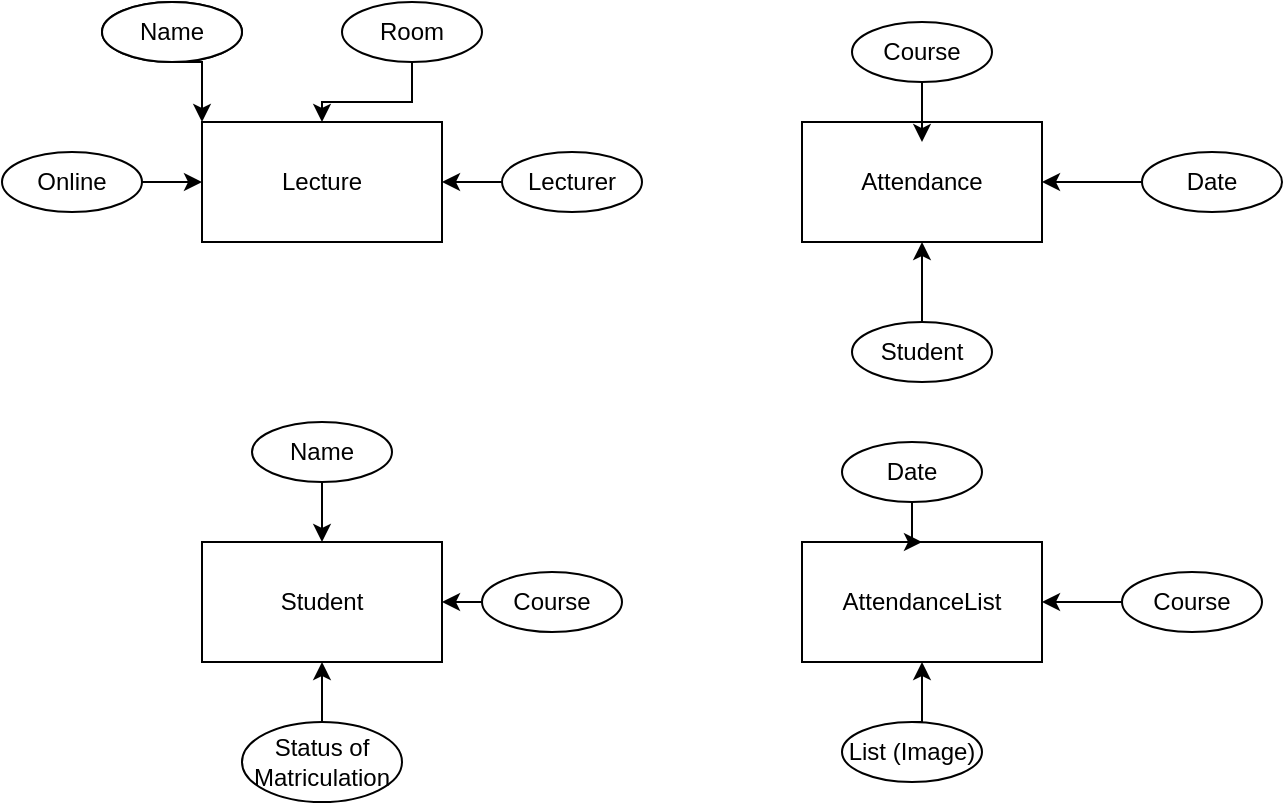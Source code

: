 <mxfile version="22.1.18" type="device">
  <diagram name="Seite-1" id="DDqtJV5-BpkDNAF-axh_">
    <mxGraphModel dx="2074" dy="1423" grid="1" gridSize="10" guides="1" tooltips="1" connect="1" arrows="1" fold="1" page="1" pageScale="1" pageWidth="827" pageHeight="1169" math="0" shadow="0">
      <root>
        <mxCell id="0" />
        <mxCell id="1" parent="0" />
        <mxCell id="HJ4BtOyCBD-qzpl9UXrd-1" value="Lecture" style="rounded=0;whiteSpace=wrap;html=1;" parent="1" vertex="1">
          <mxGeometry x="140" y="180" width="120" height="60" as="geometry" />
        </mxCell>
        <mxCell id="HJ4BtOyCBD-qzpl9UXrd-2" value="Name" style="ellipse;whiteSpace=wrap;html=1;" parent="1" vertex="1">
          <mxGeometry x="90" y="120" width="70" height="30" as="geometry" />
        </mxCell>
        <mxCell id="HJ4BtOyCBD-qzpl9UXrd-3" value="Attendance" style="rounded=0;whiteSpace=wrap;html=1;" parent="1" vertex="1">
          <mxGeometry x="440" y="180" width="120" height="60" as="geometry" />
        </mxCell>
        <mxCell id="HJ4BtOyCBD-qzpl9UXrd-4" value="Student" style="whiteSpace=wrap;html=1;" parent="1" vertex="1">
          <mxGeometry x="140" y="390" width="120" height="60" as="geometry" />
        </mxCell>
        <mxCell id="HJ4BtOyCBD-qzpl9UXrd-15" style="edgeStyle=orthogonalEdgeStyle;rounded=0;orthogonalLoop=1;jettySize=auto;html=1;exitX=0.5;exitY=1;exitDx=0;exitDy=0;entryX=0;entryY=0;entryDx=0;entryDy=0;" parent="1" source="HJ4BtOyCBD-qzpl9UXrd-5" target="HJ4BtOyCBD-qzpl9UXrd-1" edge="1">
          <mxGeometry relative="1" as="geometry" />
        </mxCell>
        <mxCell id="HJ4BtOyCBD-qzpl9UXrd-5" value="Name" style="ellipse;whiteSpace=wrap;html=1;" parent="1" vertex="1">
          <mxGeometry x="90" y="120" width="70" height="30" as="geometry" />
        </mxCell>
        <mxCell id="HJ4BtOyCBD-qzpl9UXrd-16" value="" style="edgeStyle=orthogonalEdgeStyle;rounded=0;orthogonalLoop=1;jettySize=auto;html=1;" parent="1" source="HJ4BtOyCBD-qzpl9UXrd-6" target="HJ4BtOyCBD-qzpl9UXrd-1" edge="1">
          <mxGeometry relative="1" as="geometry" />
        </mxCell>
        <mxCell id="HJ4BtOyCBD-qzpl9UXrd-6" value="Room" style="ellipse;whiteSpace=wrap;html=1;" parent="1" vertex="1">
          <mxGeometry x="210" y="120" width="70" height="30" as="geometry" />
        </mxCell>
        <mxCell id="HJ4BtOyCBD-qzpl9UXrd-13" value="" style="edgeStyle=orthogonalEdgeStyle;rounded=0;orthogonalLoop=1;jettySize=auto;html=1;" parent="1" source="HJ4BtOyCBD-qzpl9UXrd-8" target="HJ4BtOyCBD-qzpl9UXrd-1" edge="1">
          <mxGeometry relative="1" as="geometry" />
        </mxCell>
        <mxCell id="HJ4BtOyCBD-qzpl9UXrd-8" value="Online" style="ellipse;whiteSpace=wrap;html=1;" parent="1" vertex="1">
          <mxGeometry x="40" y="195" width="70" height="30" as="geometry" />
        </mxCell>
        <mxCell id="HJ4BtOyCBD-qzpl9UXrd-17" value="" style="edgeStyle=orthogonalEdgeStyle;rounded=0;orthogonalLoop=1;jettySize=auto;html=1;" parent="1" source="HJ4BtOyCBD-qzpl9UXrd-12" target="HJ4BtOyCBD-qzpl9UXrd-1" edge="1">
          <mxGeometry relative="1" as="geometry" />
        </mxCell>
        <mxCell id="HJ4BtOyCBD-qzpl9UXrd-12" value="Lecturer" style="ellipse;whiteSpace=wrap;html=1;" parent="1" vertex="1">
          <mxGeometry x="290" y="195" width="70" height="30" as="geometry" />
        </mxCell>
        <mxCell id="HJ4BtOyCBD-qzpl9UXrd-23" value="" style="edgeStyle=orthogonalEdgeStyle;rounded=0;orthogonalLoop=1;jettySize=auto;html=1;" parent="1" source="HJ4BtOyCBD-qzpl9UXrd-18" target="HJ4BtOyCBD-qzpl9UXrd-4" edge="1">
          <mxGeometry relative="1" as="geometry" />
        </mxCell>
        <mxCell id="HJ4BtOyCBD-qzpl9UXrd-18" value="Name" style="ellipse;whiteSpace=wrap;html=1;" parent="1" vertex="1">
          <mxGeometry x="165" y="330" width="70" height="30" as="geometry" />
        </mxCell>
        <mxCell id="0sPOpO7FCrP0u_S1fb0a-1" style="edgeStyle=orthogonalEdgeStyle;rounded=0;orthogonalLoop=1;jettySize=auto;html=1;exitX=0;exitY=0.5;exitDx=0;exitDy=0;entryX=1;entryY=0.5;entryDx=0;entryDy=0;" edge="1" parent="1" source="HJ4BtOyCBD-qzpl9UXrd-24" target="HJ4BtOyCBD-qzpl9UXrd-4">
          <mxGeometry relative="1" as="geometry" />
        </mxCell>
        <mxCell id="HJ4BtOyCBD-qzpl9UXrd-24" value="Course" style="ellipse;whiteSpace=wrap;html=1;" parent="1" vertex="1">
          <mxGeometry x="280" y="405" width="70" height="30" as="geometry" />
        </mxCell>
        <mxCell id="HJ4BtOyCBD-qzpl9UXrd-26" value="Status of Matriculation" style="ellipse;whiteSpace=wrap;html=1;" parent="1" vertex="1">
          <mxGeometry x="160" y="480" width="80" height="40" as="geometry" />
        </mxCell>
        <mxCell id="HJ4BtOyCBD-qzpl9UXrd-28" style="edgeStyle=orthogonalEdgeStyle;rounded=0;orthogonalLoop=1;jettySize=auto;html=1;exitX=0.5;exitY=0;exitDx=0;exitDy=0;entryX=0.5;entryY=1;entryDx=0;entryDy=0;" parent="1" source="HJ4BtOyCBD-qzpl9UXrd-26" target="HJ4BtOyCBD-qzpl9UXrd-4" edge="1">
          <mxGeometry relative="1" as="geometry">
            <mxPoint x="190" y="470" as="targetPoint" />
          </mxGeometry>
        </mxCell>
        <mxCell id="HJ4BtOyCBD-qzpl9UXrd-29" value="Course" style="ellipse;whiteSpace=wrap;html=1;" parent="1" vertex="1">
          <mxGeometry x="465" y="130" width="70" height="30" as="geometry" />
        </mxCell>
        <mxCell id="HJ4BtOyCBD-qzpl9UXrd-34" value="" style="edgeStyle=orthogonalEdgeStyle;rounded=0;orthogonalLoop=1;jettySize=auto;html=1;" parent="1" source="HJ4BtOyCBD-qzpl9UXrd-30" target="HJ4BtOyCBD-qzpl9UXrd-3" edge="1">
          <mxGeometry relative="1" as="geometry" />
        </mxCell>
        <mxCell id="HJ4BtOyCBD-qzpl9UXrd-30" value="Student" style="ellipse;whiteSpace=wrap;html=1;" parent="1" vertex="1">
          <mxGeometry x="465" y="280" width="70" height="30" as="geometry" />
        </mxCell>
        <mxCell id="HJ4BtOyCBD-qzpl9UXrd-32" style="edgeStyle=orthogonalEdgeStyle;rounded=0;orthogonalLoop=1;jettySize=auto;html=1;exitX=0.5;exitY=1;exitDx=0;exitDy=0;entryX=0.5;entryY=0.167;entryDx=0;entryDy=0;entryPerimeter=0;" parent="1" source="HJ4BtOyCBD-qzpl9UXrd-29" target="HJ4BtOyCBD-qzpl9UXrd-3" edge="1">
          <mxGeometry relative="1" as="geometry" />
        </mxCell>
        <mxCell id="HJ4BtOyCBD-qzpl9UXrd-36" value="" style="edgeStyle=orthogonalEdgeStyle;rounded=0;orthogonalLoop=1;jettySize=auto;html=1;" parent="1" source="HJ4BtOyCBD-qzpl9UXrd-35" target="HJ4BtOyCBD-qzpl9UXrd-3" edge="1">
          <mxGeometry relative="1" as="geometry" />
        </mxCell>
        <mxCell id="HJ4BtOyCBD-qzpl9UXrd-35" value="Date" style="ellipse;whiteSpace=wrap;html=1;" parent="1" vertex="1">
          <mxGeometry x="610" y="195" width="70" height="30" as="geometry" />
        </mxCell>
        <mxCell id="0sPOpO7FCrP0u_S1fb0a-2" value="AttendanceList" style="rounded=0;whiteSpace=wrap;html=1;" vertex="1" parent="1">
          <mxGeometry x="440" y="390" width="120" height="60" as="geometry" />
        </mxCell>
        <mxCell id="0sPOpO7FCrP0u_S1fb0a-4" value="" style="edgeStyle=orthogonalEdgeStyle;rounded=0;orthogonalLoop=1;jettySize=auto;html=1;" edge="1" parent="1" source="0sPOpO7FCrP0u_S1fb0a-3" target="0sPOpO7FCrP0u_S1fb0a-2">
          <mxGeometry relative="1" as="geometry" />
        </mxCell>
        <mxCell id="0sPOpO7FCrP0u_S1fb0a-3" value="Date" style="ellipse;whiteSpace=wrap;html=1;" vertex="1" parent="1">
          <mxGeometry x="460" y="340" width="70" height="30" as="geometry" />
        </mxCell>
        <mxCell id="0sPOpO7FCrP0u_S1fb0a-9" style="edgeStyle=orthogonalEdgeStyle;rounded=0;orthogonalLoop=1;jettySize=auto;html=1;exitX=0.5;exitY=0;exitDx=0;exitDy=0;entryX=0.5;entryY=1;entryDx=0;entryDy=0;" edge="1" parent="1" source="0sPOpO7FCrP0u_S1fb0a-5" target="0sPOpO7FCrP0u_S1fb0a-2">
          <mxGeometry relative="1" as="geometry" />
        </mxCell>
        <mxCell id="0sPOpO7FCrP0u_S1fb0a-5" value="List (Image)" style="ellipse;whiteSpace=wrap;html=1;" vertex="1" parent="1">
          <mxGeometry x="460" y="480" width="70" height="30" as="geometry" />
        </mxCell>
        <mxCell id="0sPOpO7FCrP0u_S1fb0a-11" style="edgeStyle=orthogonalEdgeStyle;rounded=0;orthogonalLoop=1;jettySize=auto;html=1;entryX=1;entryY=0.5;entryDx=0;entryDy=0;" edge="1" parent="1" source="0sPOpO7FCrP0u_S1fb0a-10" target="0sPOpO7FCrP0u_S1fb0a-2">
          <mxGeometry relative="1" as="geometry" />
        </mxCell>
        <mxCell id="0sPOpO7FCrP0u_S1fb0a-10" value="Course" style="ellipse;whiteSpace=wrap;html=1;" vertex="1" parent="1">
          <mxGeometry x="600" y="405" width="70" height="30" as="geometry" />
        </mxCell>
      </root>
    </mxGraphModel>
  </diagram>
</mxfile>
